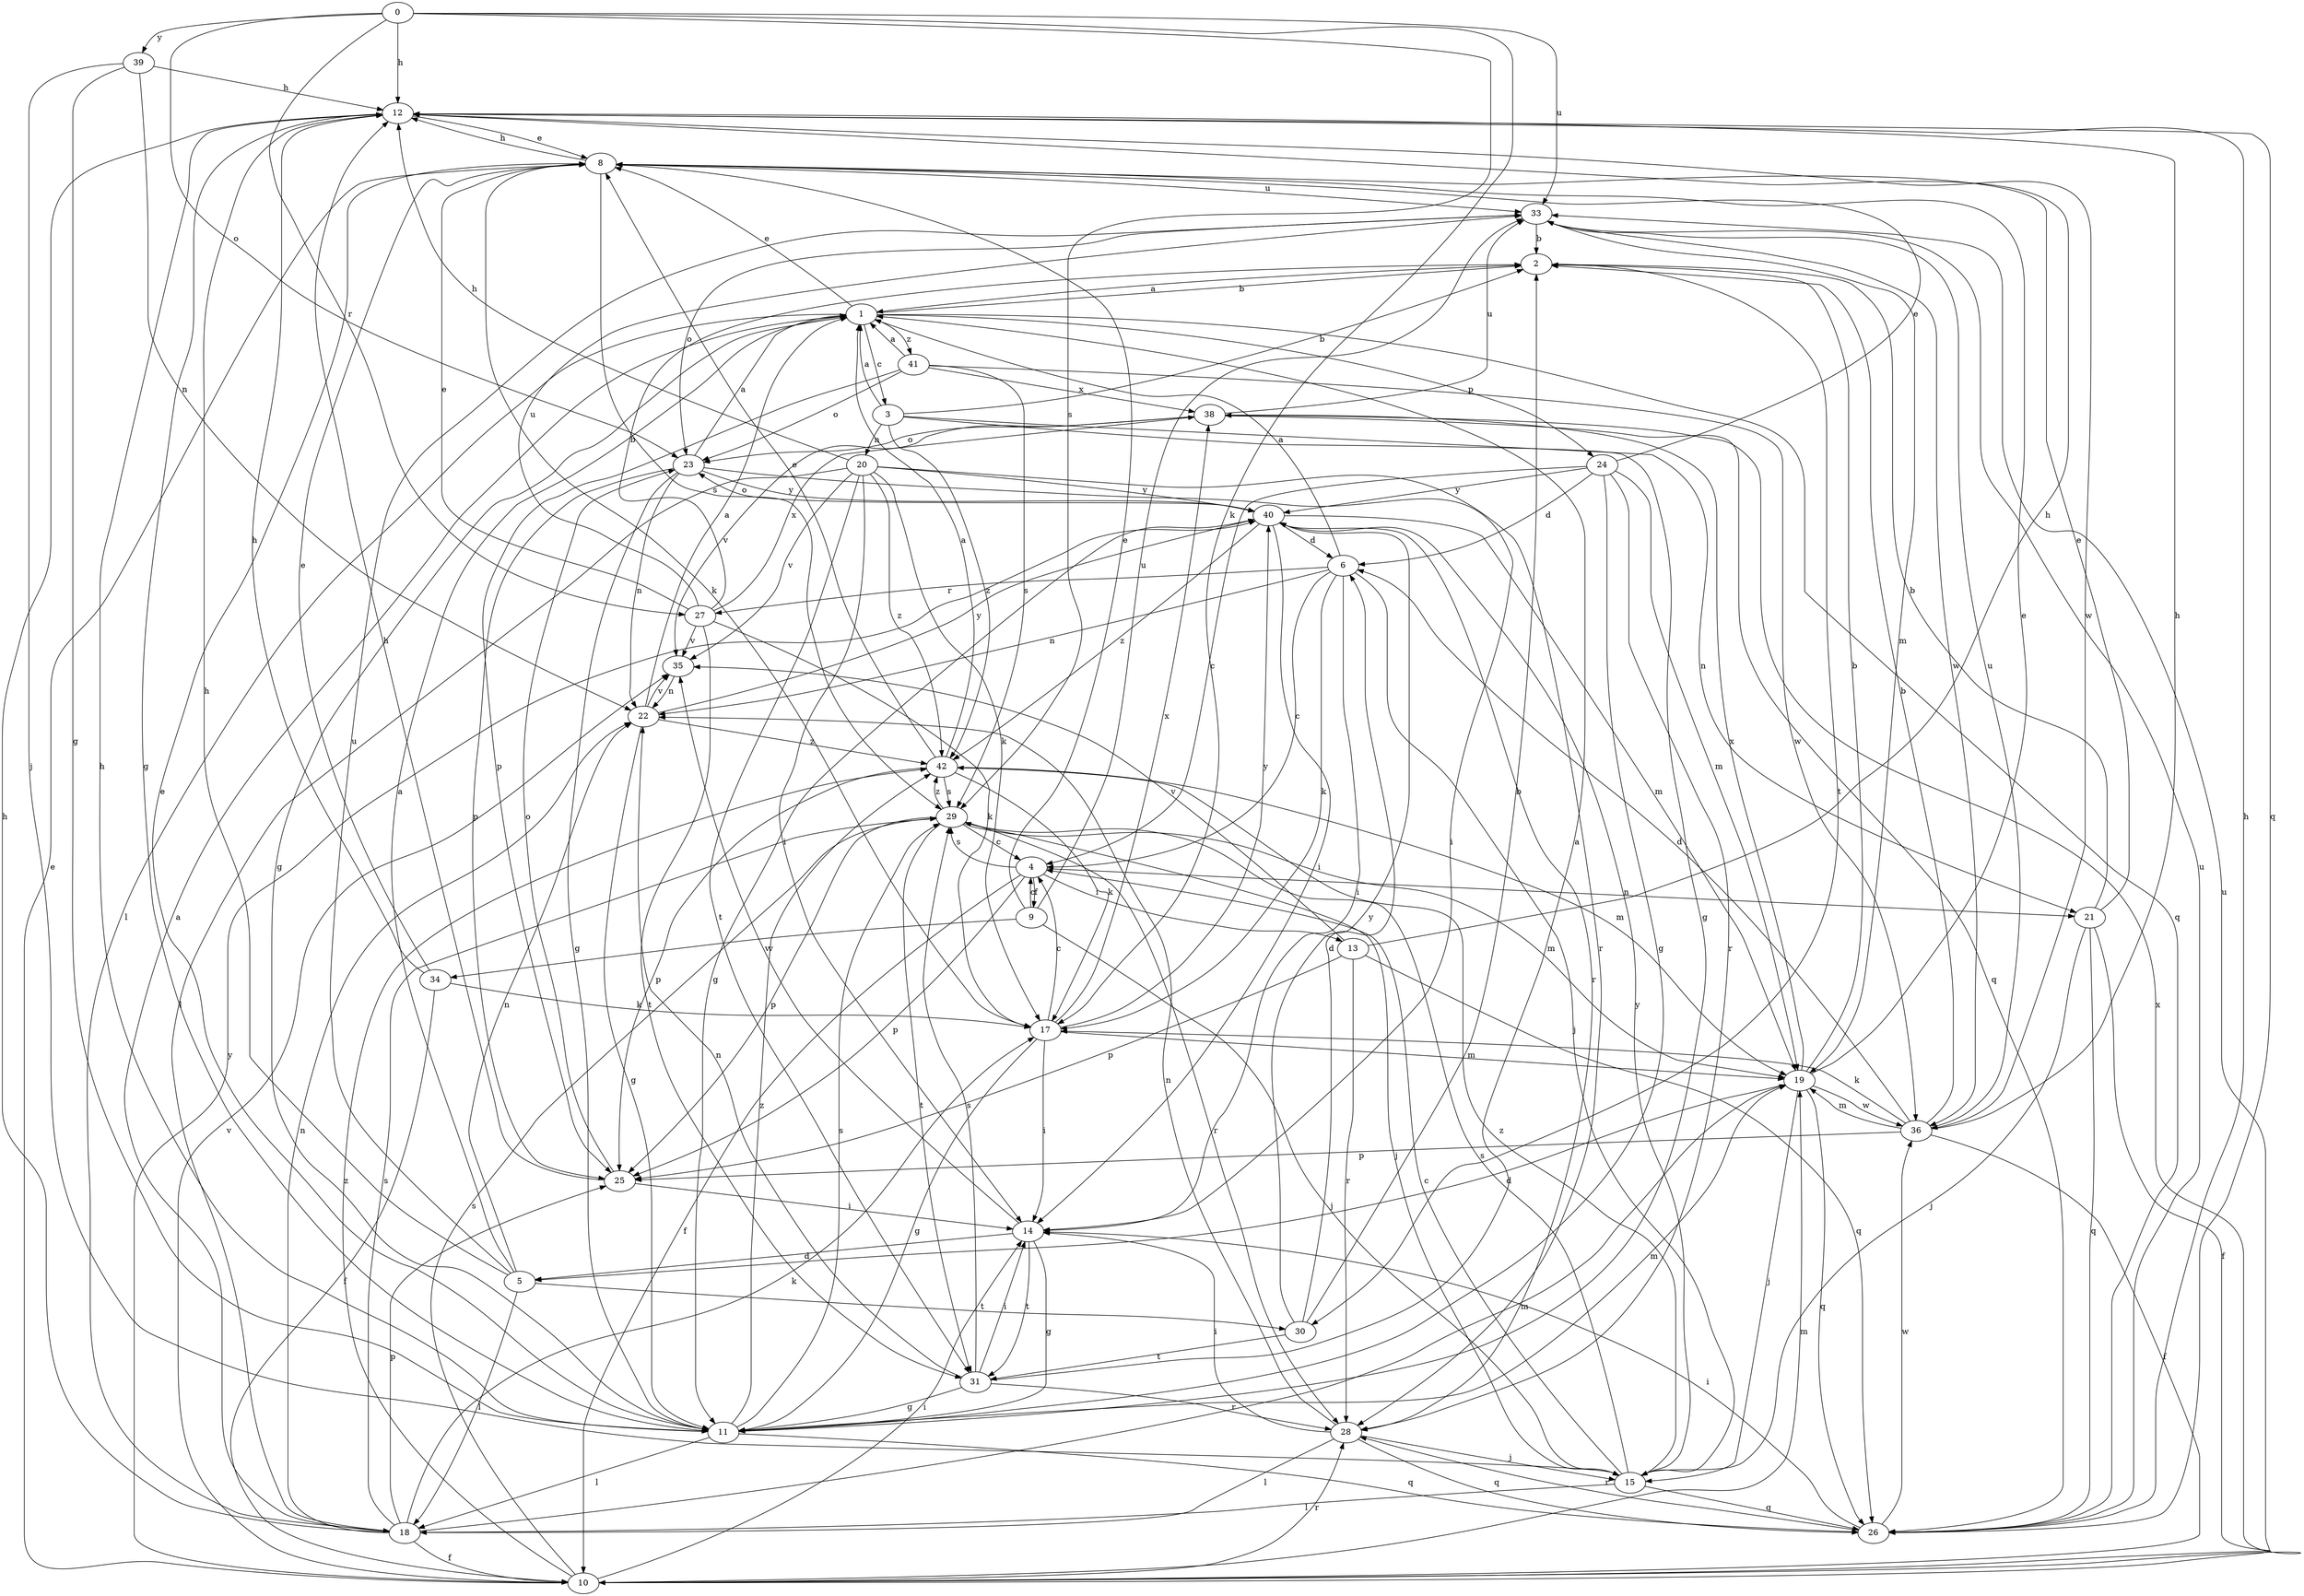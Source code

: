 strict digraph  {
0;
1;
2;
3;
4;
5;
6;
8;
9;
10;
11;
12;
13;
14;
15;
17;
18;
19;
20;
21;
22;
23;
24;
25;
26;
27;
28;
29;
30;
31;
33;
34;
35;
36;
38;
39;
40;
41;
42;
0 -> 12  [label=h];
0 -> 17  [label=k];
0 -> 23  [label=o];
0 -> 27  [label=r];
0 -> 29  [label=s];
0 -> 33  [label=u];
0 -> 39  [label=y];
1 -> 2  [label=b];
1 -> 3  [label=c];
1 -> 8  [label=e];
1 -> 11  [label=g];
1 -> 18  [label=l];
1 -> 24  [label=p];
1 -> 26  [label=q];
1 -> 41  [label=z];
2 -> 1  [label=a];
2 -> 30  [label=t];
3 -> 1  [label=a];
3 -> 2  [label=b];
3 -> 11  [label=g];
3 -> 20  [label=n];
3 -> 21  [label=n];
3 -> 42  [label=z];
4 -> 9  [label=f];
4 -> 10  [label=f];
4 -> 13  [label=i];
4 -> 21  [label=n];
4 -> 25  [label=p];
4 -> 29  [label=s];
5 -> 1  [label=a];
5 -> 12  [label=h];
5 -> 18  [label=l];
5 -> 22  [label=n];
5 -> 30  [label=t];
5 -> 33  [label=u];
6 -> 1  [label=a];
6 -> 4  [label=c];
6 -> 14  [label=i];
6 -> 15  [label=j];
6 -> 17  [label=k];
6 -> 22  [label=n];
6 -> 27  [label=r];
8 -> 12  [label=h];
8 -> 17  [label=k];
8 -> 29  [label=s];
8 -> 33  [label=u];
9 -> 4  [label=c];
9 -> 8  [label=e];
9 -> 15  [label=j];
9 -> 33  [label=u];
9 -> 34  [label=v];
10 -> 8  [label=e];
10 -> 14  [label=i];
10 -> 19  [label=m];
10 -> 28  [label=r];
10 -> 29  [label=s];
10 -> 33  [label=u];
10 -> 35  [label=v];
10 -> 38  [label=x];
10 -> 40  [label=y];
10 -> 42  [label=z];
11 -> 8  [label=e];
11 -> 12  [label=h];
11 -> 18  [label=l];
11 -> 19  [label=m];
11 -> 26  [label=q];
11 -> 29  [label=s];
11 -> 42  [label=z];
12 -> 8  [label=e];
12 -> 11  [label=g];
12 -> 26  [label=q];
12 -> 36  [label=w];
13 -> 12  [label=h];
13 -> 25  [label=p];
13 -> 26  [label=q];
13 -> 28  [label=r];
13 -> 35  [label=v];
14 -> 5  [label=d];
14 -> 11  [label=g];
14 -> 31  [label=t];
14 -> 35  [label=v];
15 -> 4  [label=c];
15 -> 18  [label=l];
15 -> 26  [label=q];
15 -> 29  [label=s];
15 -> 40  [label=y];
15 -> 42  [label=z];
17 -> 4  [label=c];
17 -> 11  [label=g];
17 -> 14  [label=i];
17 -> 19  [label=m];
17 -> 38  [label=x];
17 -> 40  [label=y];
18 -> 1  [label=a];
18 -> 10  [label=f];
18 -> 12  [label=h];
18 -> 17  [label=k];
18 -> 19  [label=m];
18 -> 22  [label=n];
18 -> 25  [label=p];
18 -> 29  [label=s];
19 -> 2  [label=b];
19 -> 5  [label=d];
19 -> 8  [label=e];
19 -> 15  [label=j];
19 -> 26  [label=q];
19 -> 36  [label=w];
19 -> 38  [label=x];
20 -> 12  [label=h];
20 -> 14  [label=i];
20 -> 17  [label=k];
20 -> 18  [label=l];
20 -> 28  [label=r];
20 -> 31  [label=t];
20 -> 35  [label=v];
20 -> 40  [label=y];
20 -> 42  [label=z];
21 -> 2  [label=b];
21 -> 8  [label=e];
21 -> 10  [label=f];
21 -> 15  [label=j];
21 -> 26  [label=q];
22 -> 1  [label=a];
22 -> 11  [label=g];
22 -> 35  [label=v];
22 -> 40  [label=y];
22 -> 42  [label=z];
23 -> 1  [label=a];
23 -> 11  [label=g];
23 -> 14  [label=i];
23 -> 22  [label=n];
23 -> 25  [label=p];
23 -> 40  [label=y];
24 -> 4  [label=c];
24 -> 6  [label=d];
24 -> 8  [label=e];
24 -> 11  [label=g];
24 -> 19  [label=m];
24 -> 28  [label=r];
24 -> 40  [label=y];
25 -> 12  [label=h];
25 -> 14  [label=i];
25 -> 23  [label=o];
26 -> 12  [label=h];
26 -> 14  [label=i];
26 -> 28  [label=r];
26 -> 33  [label=u];
26 -> 36  [label=w];
27 -> 2  [label=b];
27 -> 8  [label=e];
27 -> 17  [label=k];
27 -> 31  [label=t];
27 -> 33  [label=u];
27 -> 35  [label=v];
27 -> 38  [label=x];
28 -> 14  [label=i];
28 -> 15  [label=j];
28 -> 18  [label=l];
28 -> 22  [label=n];
28 -> 26  [label=q];
29 -> 4  [label=c];
29 -> 15  [label=j];
29 -> 19  [label=m];
29 -> 25  [label=p];
29 -> 28  [label=r];
29 -> 31  [label=t];
29 -> 42  [label=z];
30 -> 2  [label=b];
30 -> 6  [label=d];
30 -> 31  [label=t];
30 -> 40  [label=y];
31 -> 1  [label=a];
31 -> 11  [label=g];
31 -> 14  [label=i];
31 -> 22  [label=n];
31 -> 28  [label=r];
31 -> 29  [label=s];
33 -> 2  [label=b];
33 -> 19  [label=m];
33 -> 23  [label=o];
33 -> 36  [label=w];
34 -> 8  [label=e];
34 -> 10  [label=f];
34 -> 12  [label=h];
34 -> 17  [label=k];
35 -> 22  [label=n];
36 -> 2  [label=b];
36 -> 6  [label=d];
36 -> 10  [label=f];
36 -> 12  [label=h];
36 -> 17  [label=k];
36 -> 19  [label=m];
36 -> 25  [label=p];
36 -> 33  [label=u];
38 -> 23  [label=o];
38 -> 26  [label=q];
38 -> 33  [label=u];
38 -> 35  [label=v];
39 -> 11  [label=g];
39 -> 12  [label=h];
39 -> 15  [label=j];
39 -> 22  [label=n];
40 -> 6  [label=d];
40 -> 11  [label=g];
40 -> 14  [label=i];
40 -> 19  [label=m];
40 -> 23  [label=o];
40 -> 28  [label=r];
40 -> 42  [label=z];
41 -> 1  [label=a];
41 -> 23  [label=o];
41 -> 25  [label=p];
41 -> 29  [label=s];
41 -> 36  [label=w];
41 -> 38  [label=x];
42 -> 1  [label=a];
42 -> 8  [label=e];
42 -> 17  [label=k];
42 -> 19  [label=m];
42 -> 25  [label=p];
42 -> 29  [label=s];
}

